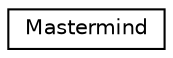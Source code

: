 digraph "Graphical Class Hierarchy"
{
 // LATEX_PDF_SIZE
  edge [fontname="Helvetica",fontsize="10",labelfontname="Helvetica",labelfontsize="10"];
  node [fontname="Helvetica",fontsize="10",shape=record];
  rankdir="LR";
  Node0 [label="Mastermind",height=0.2,width=0.4,color="black", fillcolor="white", style="filled",URL="$class_mastermind.html",tooltip="Classe principale permettant de lancement d'une partie. Elle comprend le mail et."];
}
